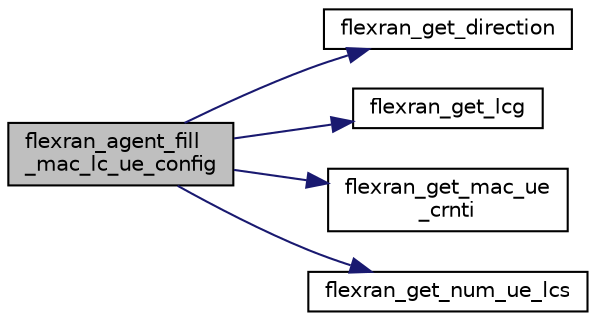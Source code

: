 digraph "flexran_agent_fill_mac_lc_ue_config"
{
 // LATEX_PDF_SIZE
  edge [fontname="Helvetica",fontsize="10",labelfontname="Helvetica",labelfontsize="10"];
  node [fontname="Helvetica",fontsize="10",shape=record];
  rankdir="LR";
  Node1 [label="flexran_agent_fill\l_mac_lc_ue_config",height=0.2,width=0.4,color="black", fillcolor="grey75", style="filled", fontcolor="black",tooltip=" "];
  Node1 -> Node2 [color="midnightblue",fontsize="10",style="solid",fontname="Helvetica"];
  Node2 [label="flexran_get_direction",height=0.2,width=0.4,color="black", fillcolor="white", style="filled",URL="$flexran__agent__ran__api_8c.html#a73b72c83c833a9561aef89d558a90f90",tooltip=" "];
  Node1 -> Node3 [color="midnightblue",fontsize="10",style="solid",fontname="Helvetica"];
  Node3 [label="flexran_get_lcg",height=0.2,width=0.4,color="black", fillcolor="white", style="filled",URL="$flexran__agent__ran__api_8c.html#a064931bd65b0420698affc4fbfef6425",tooltip=" "];
  Node1 -> Node4 [color="midnightblue",fontsize="10",style="solid",fontname="Helvetica"];
  Node4 [label="flexran_get_mac_ue\l_crnti",height=0.2,width=0.4,color="black", fillcolor="white", style="filled",URL="$flexran__agent__ran__api_8c.html#aeabe4485a5e0fc1b1f5915b8dd227af0",tooltip=" "];
  Node1 -> Node5 [color="midnightblue",fontsize="10",style="solid",fontname="Helvetica"];
  Node5 [label="flexran_get_num_ue_lcs",height=0.2,width=0.4,color="black", fillcolor="white", style="filled",URL="$flexran__agent__ran__api_8c.html#a1a9f586a219539a909060f5d472f8cde",tooltip=" "];
}
